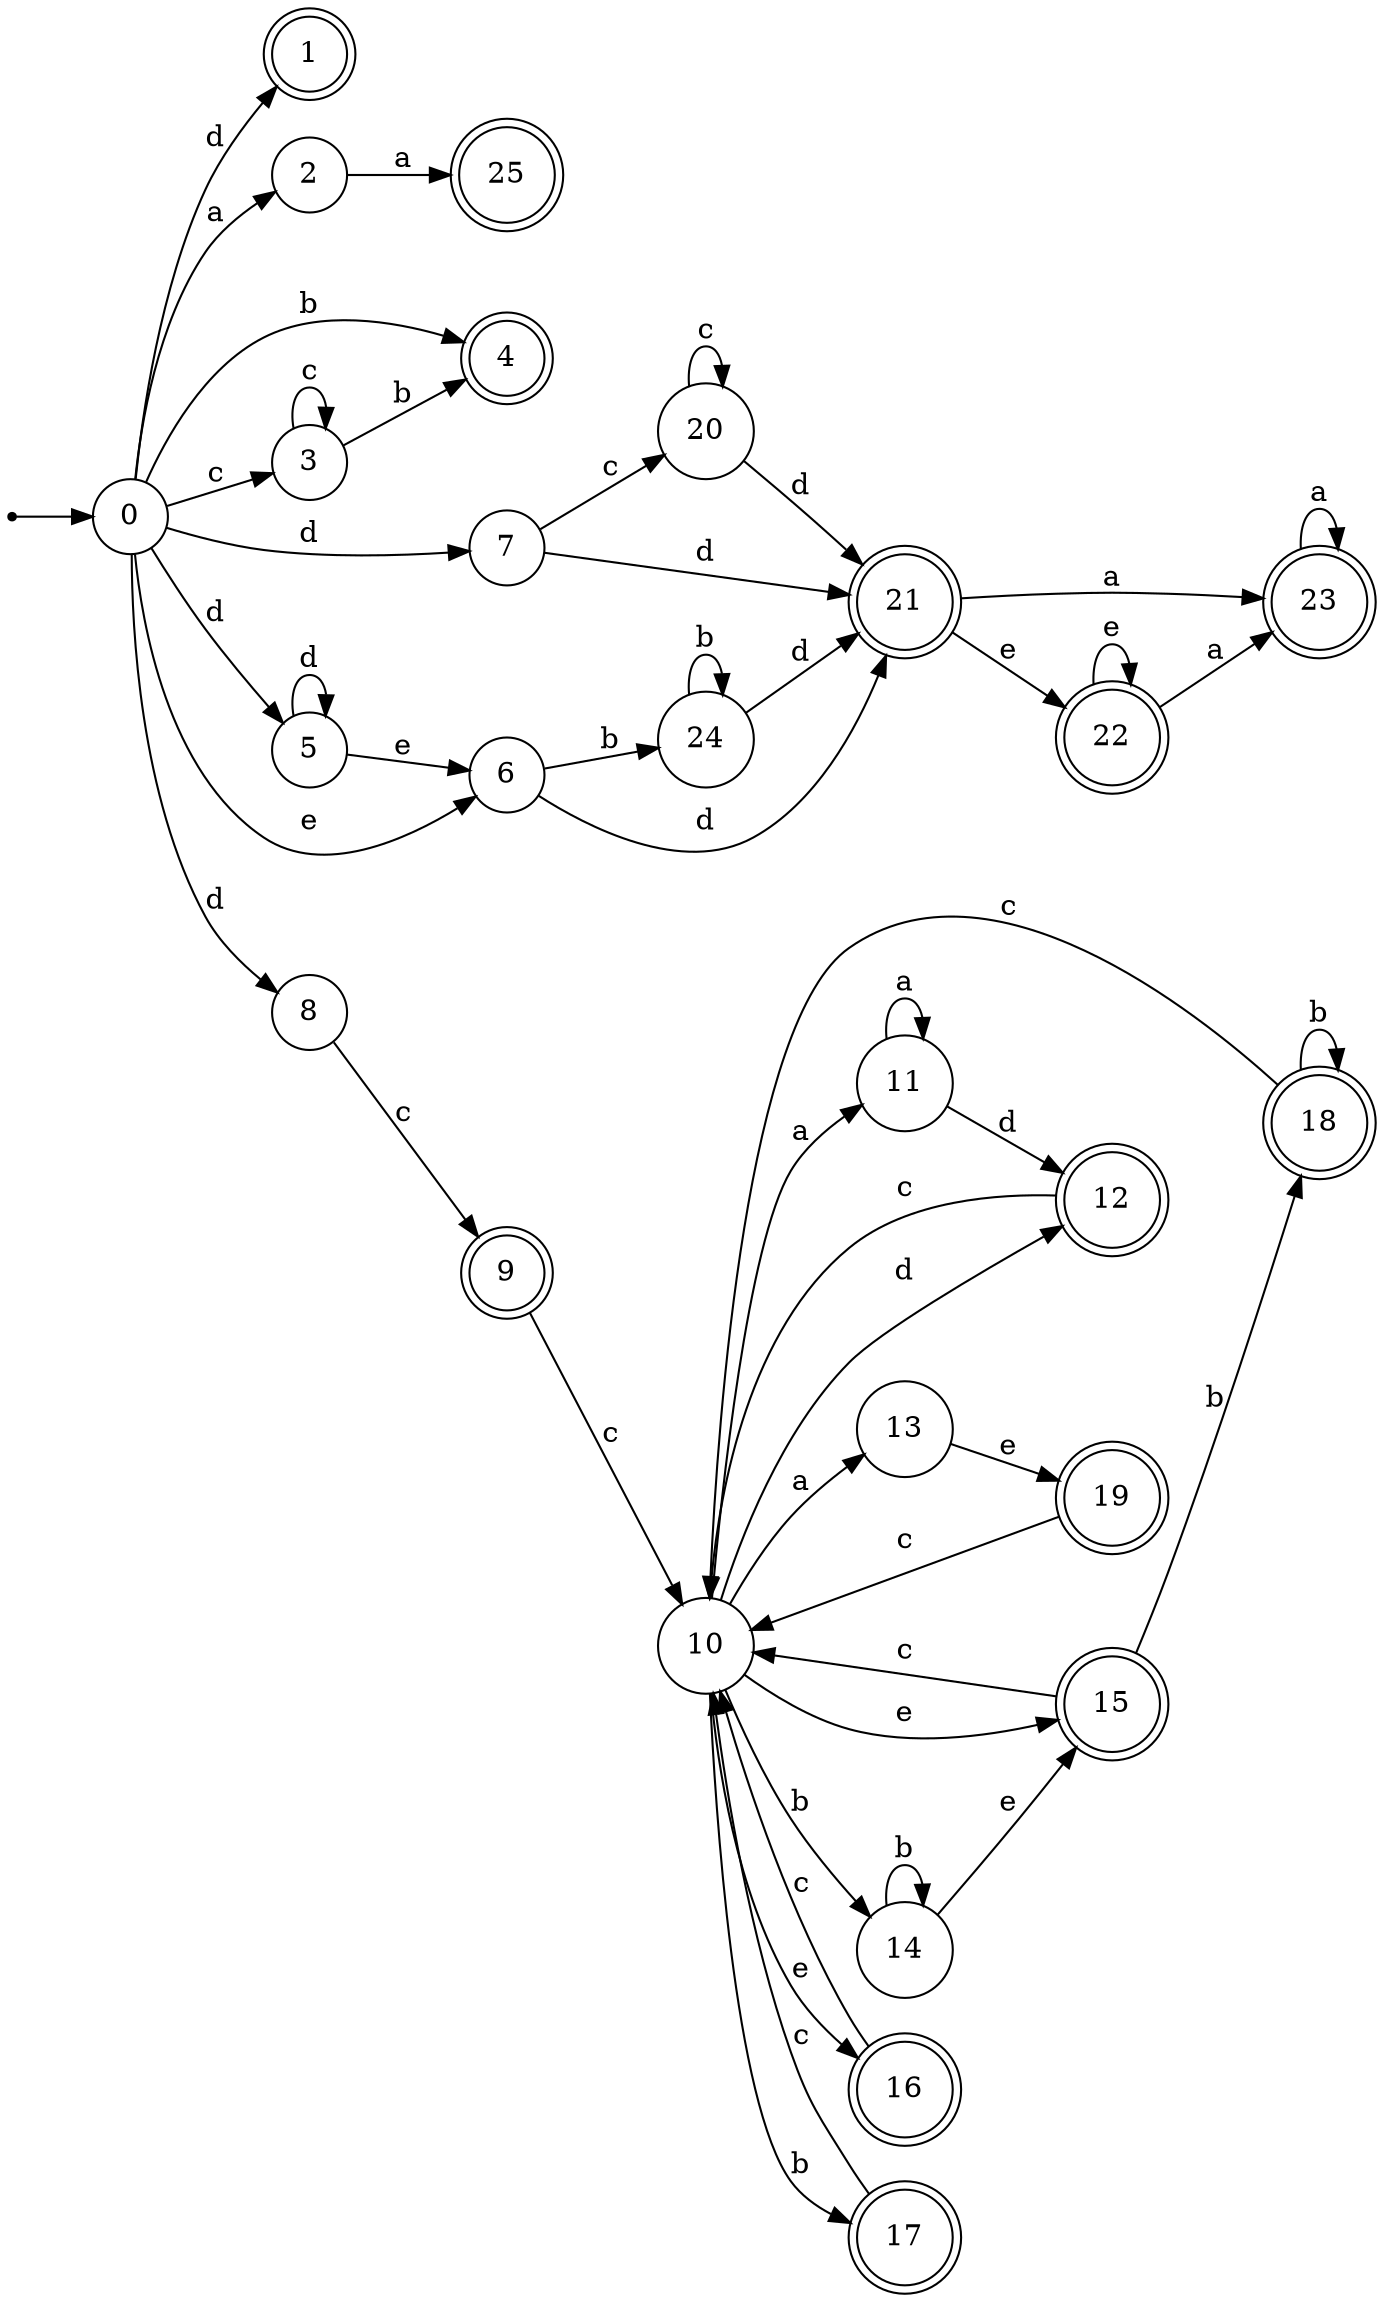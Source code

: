 digraph finite_state_machine {
rankdir=LR;
size="20,20";
node [shape = point]; "dummy0"
node [shape = circle]; "0";
"dummy0" -> "0";
node [shape = doublecircle]; "1";node [shape = circle]; "2";
node [shape = circle]; "3";
node [shape = doublecircle]; "4";node [shape = circle]; "5";
node [shape = circle]; "6";
node [shape = circle]; "7";
node [shape = circle]; "8";
node [shape = doublecircle]; "9";node [shape = circle]; "10";
node [shape = circle]; "11";
node [shape = doublecircle]; "12";node [shape = circle]; "13";
node [shape = circle]; "14";
node [shape = doublecircle]; "15";node [shape = doublecircle]; "16";node [shape = doublecircle]; "17";node [shape = doublecircle]; "18";node [shape = doublecircle]; "19";node [shape = circle]; "20";
node [shape = doublecircle]; "21";node [shape = doublecircle]; "22";node [shape = doublecircle]; "23";node [shape = circle]; "24";
node [shape = doublecircle]; "25";"0" -> "8" [label = "d"];
 "0" -> "1" [label = "d"];
 "0" -> "5" [label = "d"];
 "0" -> "7" [label = "d"];
 "0" -> "2" [label = "a"];
 "0" -> "3" [label = "c"];
 "0" -> "4" [label = "b"];
 "0" -> "6" [label = "e"];
 "8" -> "9" [label = "c"];
 "9" -> "10" [label = "c"];
 "10" -> "11" [label = "a"];
 "10" -> "13" [label = "a"];
 "10" -> "12" [label = "d"];
 "10" -> "17" [label = "b"];
 "10" -> "14" [label = "b"];
 "10" -> "16" [label = "e"];
 "10" -> "15" [label = "e"];
 "17" -> "10" [label = "c"];
 "16" -> "10" [label = "c"];
 "15" -> "18" [label = "b"];
 "15" -> "10" [label = "c"];
 "18" -> "18" [label = "b"];
 "18" -> "10" [label = "c"];
 "14" -> "14" [label = "b"];
 "14" -> "15" [label = "e"];
 "13" -> "19" [label = "e"];
 "19" -> "10" [label = "c"];
 "12" -> "10" [label = "c"];
 "11" -> "11" [label = "a"];
 "11" -> "12" [label = "d"];
 "7" -> "20" [label = "c"];
 "7" -> "21" [label = "d"];
 "21" -> "22" [label = "e"];
 "21" -> "23" [label = "a"];
 "23" -> "23" [label = "a"];
 "22" -> "22" [label = "e"];
 "22" -> "23" [label = "a"];
 "20" -> "20" [label = "c"];
 "20" -> "21" [label = "d"];
 "6" -> "24" [label = "b"];
 "6" -> "21" [label = "d"];
 "24" -> "24" [label = "b"];
 "24" -> "21" [label = "d"];
 "5" -> "5" [label = "d"];
 "5" -> "6" [label = "e"];
 "3" -> "3" [label = "c"];
 "3" -> "4" [label = "b"];
 "2" -> "25" [label = "a"];
 }
